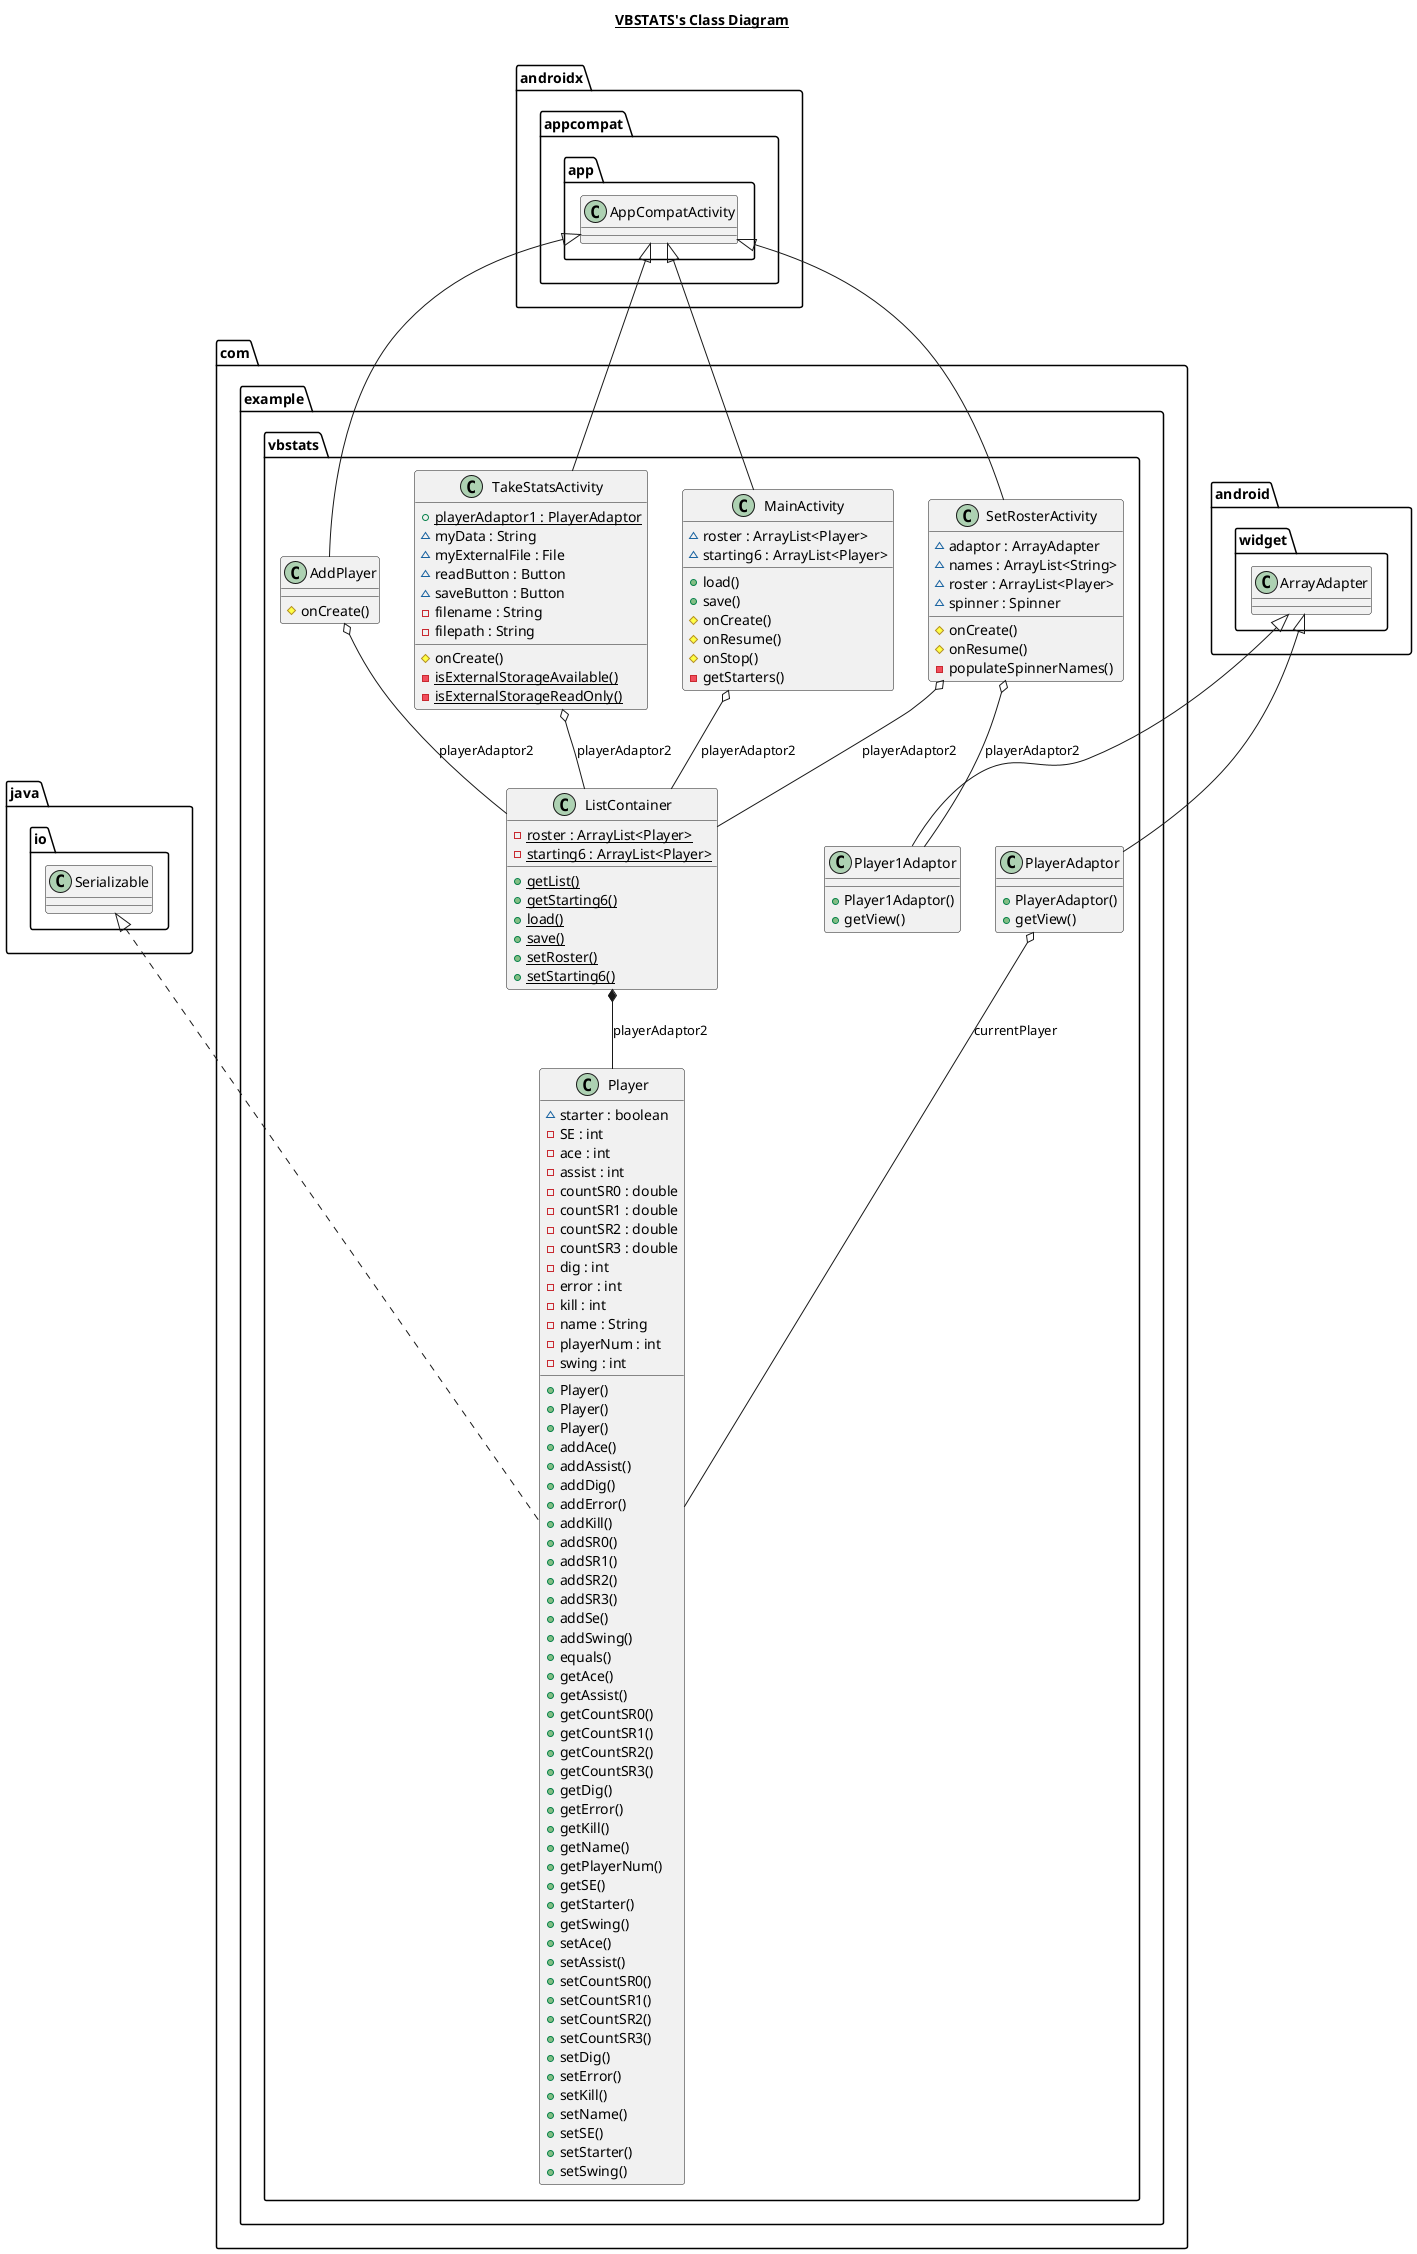 @startuml

title __VBSTATS's Class Diagram__\n

  namespace com.example.vbstats {
    class com.example.vbstats.AddPlayer {
        # onCreate()
    }
  }
  

  namespace com.example.vbstats {
    class com.example.vbstats.ListContainer {
        {static} - roster : ArrayList<Player>
        {static} - starting6 : ArrayList<Player>
        {static} + getList()
        {static} + getStarting6()
        {static} + load()
        {static} + save()
        {static} + setRoster()
        {static} + setStarting6()
    }
  }

  namespace com.example.vbstats {
    class com.example.vbstats.MainActivity {
        ~ roster : ArrayList<Player>
        ~ starting6 : ArrayList<Player>
        + load()
        + save()
        # onCreate()
        # onResume()
        # onStop()
        - getStarters()
    }
  }
  

  namespace com.example.vbstats {
    class com.example.vbstats.Player {
        ~ starter : boolean
        - SE : int
        - ace : int
        - assist : int
        - countSR0 : double
        - countSR1 : double
        - countSR2 : double
        - countSR3 : double
        - dig : int
        - error : int
        - kill : int
        - name : String
        - playerNum : int
        - swing : int
        + Player()
        + Player()
        + Player()
        + addAce()
        + addAssist()
        + addDig()
        + addError()
        + addKill()
        + addSR0()
        + addSR1()
        + addSR2()
        + addSR3()
        + addSe()
        + addSwing()
        + equals()
        + getAce()
        + getAssist()
        + getCountSR0()
        + getCountSR1()
        + getCountSR2()
        + getCountSR3()
        + getDig()
        + getError()
        + getKill()
        + getName()
        + getPlayerNum()
        + getSE()
        + getStarter()
        + getSwing()
        + setAce()
        + setAssist()
        + setCountSR0()
        + setCountSR1()
        + setCountSR2()
        + setCountSR3()
        + setDig()
        + setError()
        + setKill()
        + setName()
        + setSE()
        + setStarter()
        + setSwing()
    }
  }
  

  namespace com.example.vbstats {
    class com.example.vbstats.Player1Adaptor {
        + Player1Adaptor()
        + getView()
    }
  }
  

  namespace com.example.vbstats {
    class com.example.vbstats.PlayerAdaptor {
        + PlayerAdaptor()
        + getView()
    }
  }
  

  namespace com.example.vbstats {
    class com.example.vbstats.SetRosterActivity {
        ~ adaptor : ArrayAdapter
        ~ names : ArrayList<String>
        ~ roster : ArrayList<Player>
        ~ spinner : Spinner
        # onCreate()
        # onResume()
        - populateSpinnerNames()
    }
  }
  

  namespace com.example.vbstats {
    class com.example.vbstats.TakeStatsActivity {
        {static} + playerAdaptor1 : PlayerAdaptor
        ~ myData : String
        ~ myExternalFile : File
        ~ readButton : Button
        ~ saveButton : Button
        - filename : String
        - filepath : String
        # onCreate()
        {static} - isExternalStorageAvailable()
        {static} - isExternalStorageReadOnly()
    }
  }
  

  com.example.vbstats.AddPlayer -up-|> androidx.appcompat.app.AppCompatActivity
  com.example.vbstats.MainActivity -up-|> androidx.appcompat.app.AppCompatActivity
  com.example.vbstats.Player .up.|> java.io.Serializable
  com.example.vbstats.Player1Adaptor -up-|> android.widget.ArrayAdapter
  com.example.vbstats.PlayerAdaptor -up-|> android.widget.ArrayAdapter
  com.example.vbstats.PlayerAdaptor o-- com.example.vbstats.Player : currentPlayer
  com.example.vbstats.SetRosterActivity -up-|> androidx.appcompat.app.AppCompatActivity
  com.example.vbstats.SetRosterActivity o-- com.example.vbstats.Player1Adaptor : playerAdaptor2
  com.example.vbstats.TakeStatsActivity -up-|> androidx.appcompat.app.AppCompatActivity

  com.example.vbstats.SetRosterActivity o-d- com.example.vbstats.ListContainer : playerAdaptor2
  com.example.vbstats.TakeStatsActivity o-d- com.example.vbstats.ListContainer : playerAdaptor2
  com.example.vbstats.MainActivity o-d- com.example.vbstats.ListContainer : playerAdaptor2
  com.example.vbstats.AddPlayer o-d- com.example.vbstats.ListContainer : playerAdaptor2
  com.example.vbstats.ListContainer *-d- com.example.vbstats.Player : playerAdaptor2

@enduml
